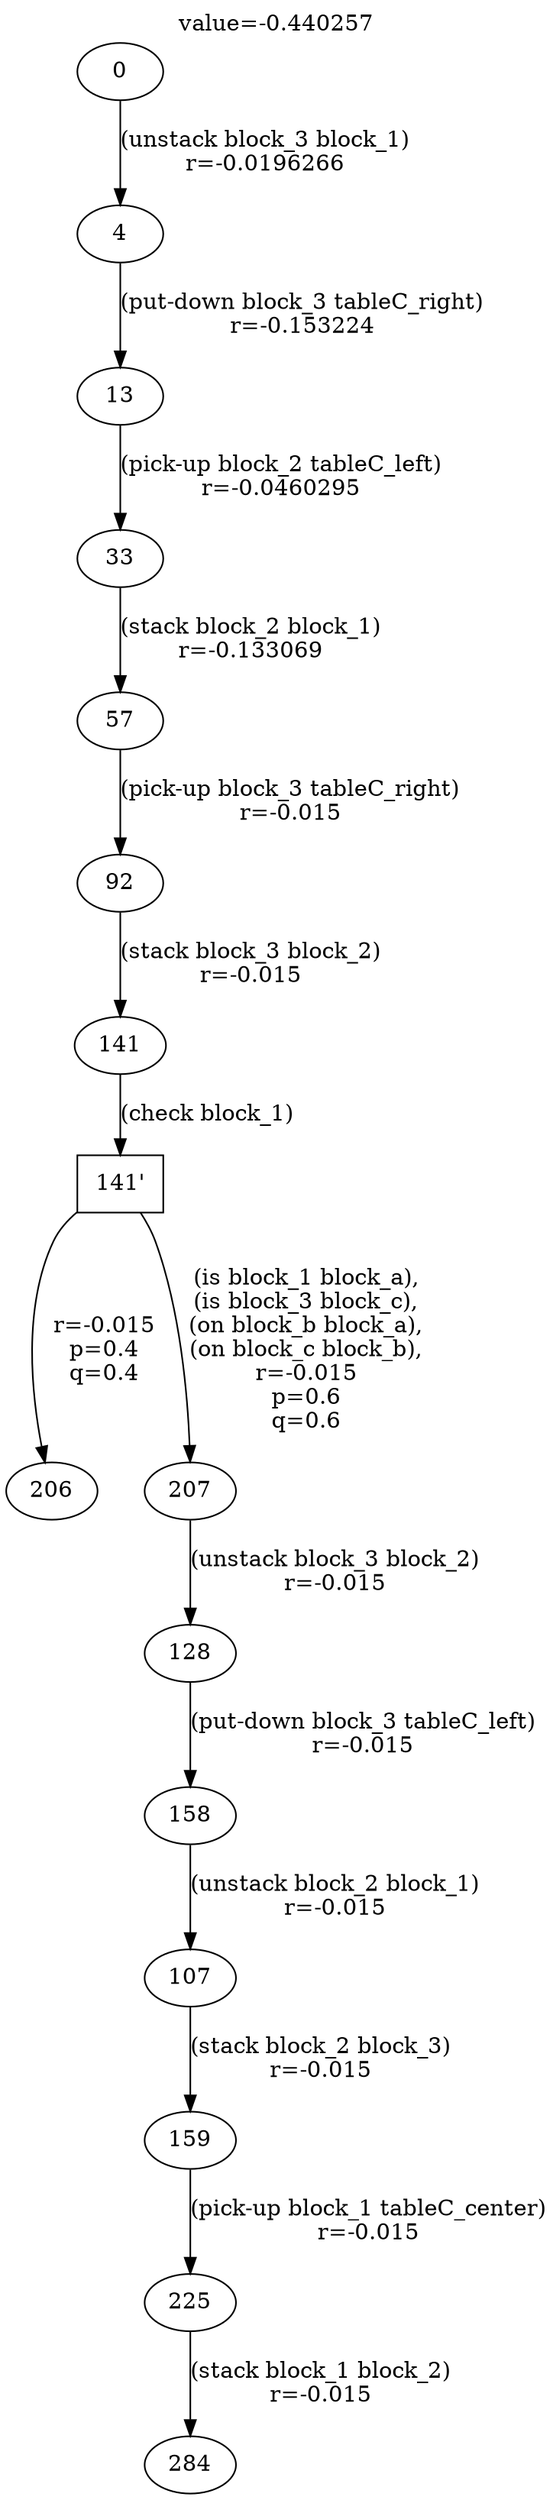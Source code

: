 digraph g{
label="value=-0.440257"
labelloc=top
0->4 [ label="(unstack block_3 block_1)
r=-0.0196266" ];
4->13 [ label="(put-down block_3 tableC_right)
r=-0.153224" ];
13->33 [ label="(pick-up block_2 tableC_left)
r=-0.0460295" ];
33->57 [ label="(stack block_2 block_1)
r=-0.133069" ];
57->92 [ label="(pick-up block_3 tableC_right)
r=-0.015" ];
92->141 [ label="(stack block_3 block_2)
r=-0.015" ];
"141'" [ shape=box ] ;
141->"141'" [ label="(check block_1)" ];
"141'"->206 [ label="
r=-0.015
p=0.4
q=0.4" ];
"141'"->207 [ label="
(is block_1 block_a),
(is block_3 block_c),
(on block_b block_a),
(on block_c block_b),
r=-0.015
p=0.6
q=0.6" ];
207->128 [ label="(unstack block_3 block_2)
r=-0.015" ];
128->158 [ label="(put-down block_3 tableC_left)
r=-0.015" ];
158->107 [ label="(unstack block_2 block_1)
r=-0.015" ];
107->159 [ label="(stack block_2 block_3)
r=-0.015" ];
159->225 [ label="(pick-up block_1 tableC_center)
r=-0.015" ];
225->284 [ label="(stack block_1 block_2)
r=-0.015" ];
}
